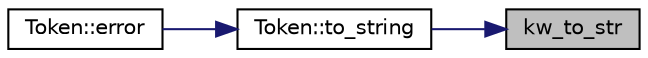digraph "kw_to_str"
{
 // LATEX_PDF_SIZE
  edge [fontname="Helvetica",fontsize="10",labelfontname="Helvetica",labelfontsize="10"];
  node [fontname="Helvetica",fontsize="10",shape=record];
  rankdir="RL";
  Node1 [label="kw_to_str",height=0.2,width=0.4,color="black", fillcolor="grey75", style="filled", fontcolor="black",tooltip=" "];
  Node1 -> Node2 [dir="back",color="midnightblue",fontsize="10",style="solid"];
  Node2 [label="Token::to_string",height=0.2,width=0.4,color="black", fillcolor="white", style="filled",URL="$struct_token.html#a1bc4fbbdb0346dfc62b255d0472452ac",tooltip=" "];
  Node2 -> Node3 [dir="back",color="midnightblue",fontsize="10",style="solid"];
  Node3 [label="Token::error",height=0.2,width=0.4,color="black", fillcolor="white", style="filled",URL="$struct_token.html#ac0c587f2218ffe6d7830adda1382a9c0",tooltip=" "];
}
